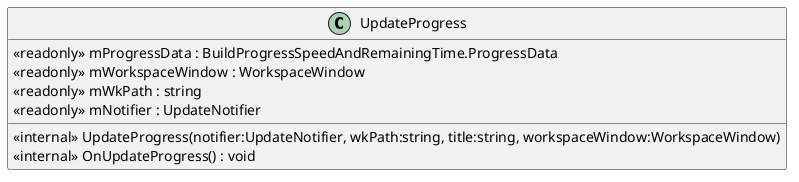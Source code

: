 @startuml
class UpdateProgress {
    <<internal>> UpdateProgress(notifier:UpdateNotifier, wkPath:string, title:string, workspaceWindow:WorkspaceWindow)
    <<internal>> OnUpdateProgress() : void
    <<readonly>> mProgressData : BuildProgressSpeedAndRemainingTime.ProgressData
    <<readonly>> mWorkspaceWindow : WorkspaceWindow
    <<readonly>> mWkPath : string
    <<readonly>> mNotifier : UpdateNotifier
}
@enduml
